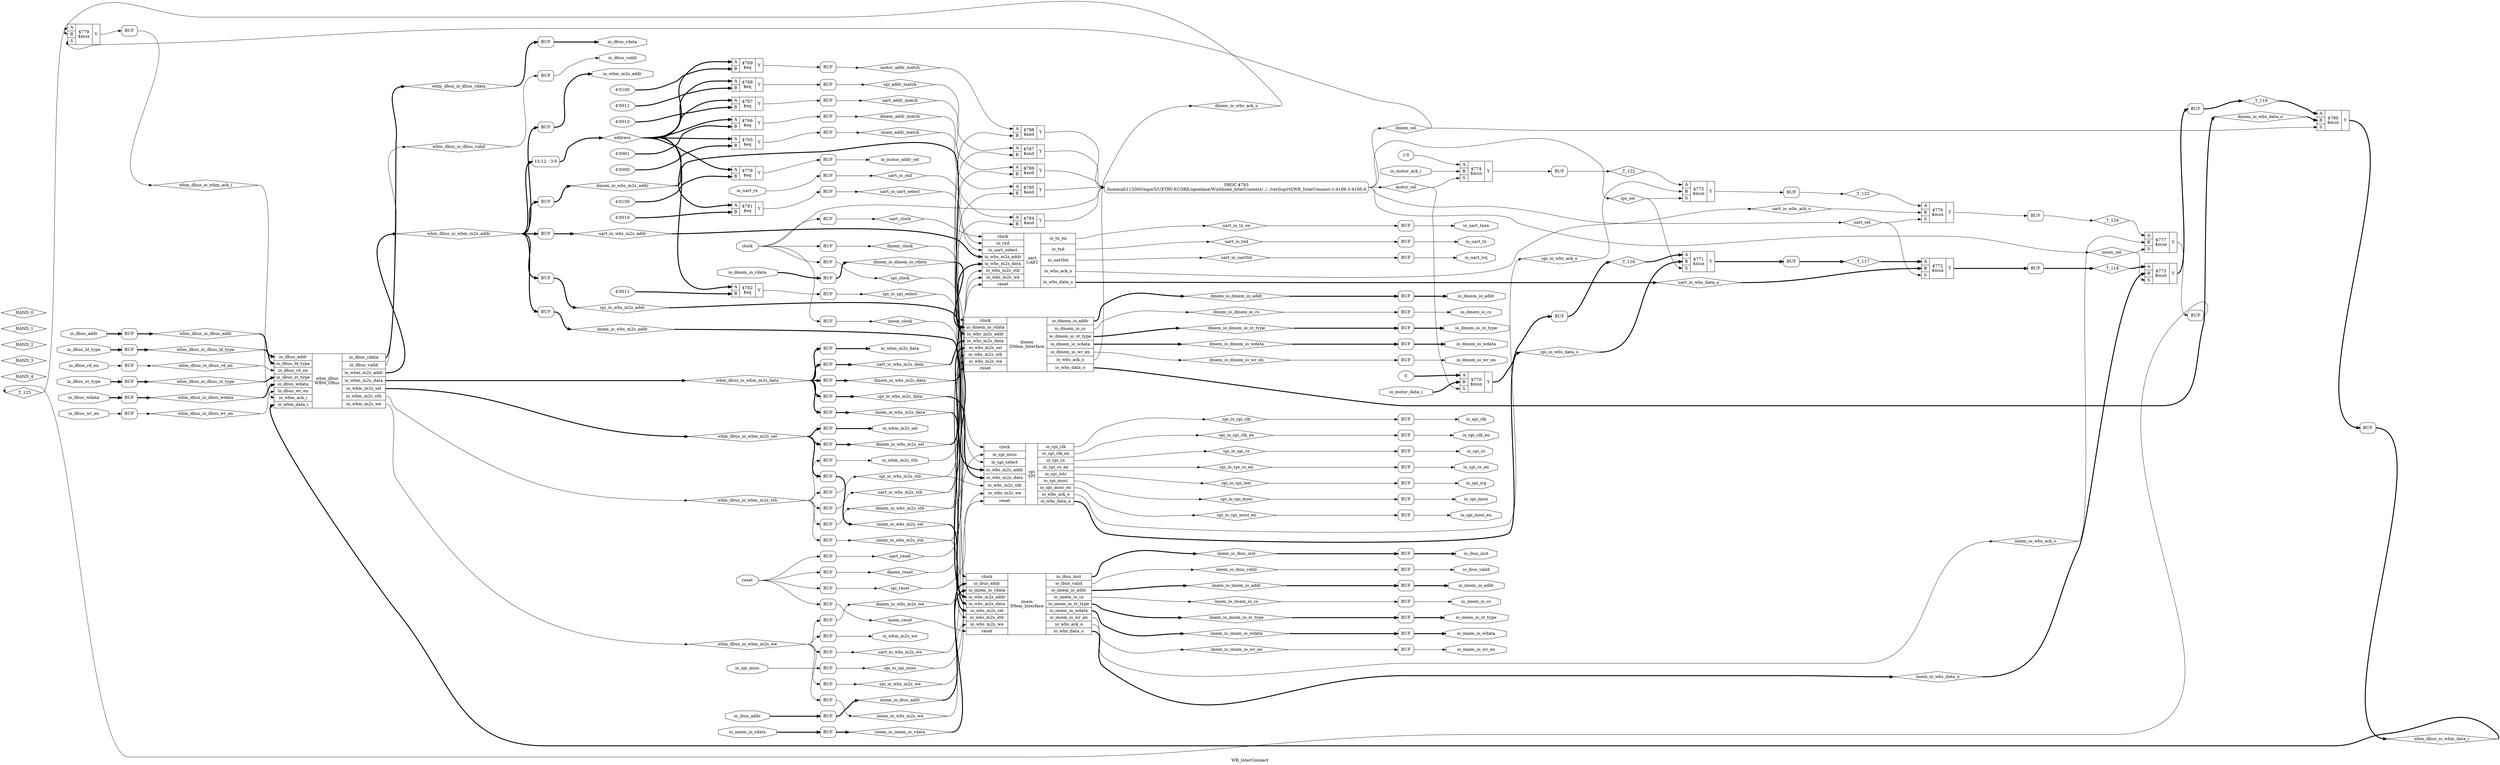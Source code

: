 digraph "WB_InterConnect" {
label="WB_InterConnect";
rankdir="LR";
remincross=true;
n29 [ shape=diamond, label="_T_125", color="black", fontcolor="black" ];
n30 [ shape=diamond, label="_T_124", color="black", fontcolor="black" ];
n31 [ shape=diamond, label="_T_123", color="black", fontcolor="black" ];
n32 [ shape=diamond, label="_T_122", color="black", fontcolor="black" ];
n33 [ shape=diamond, label="_T_119", color="black", fontcolor="black" ];
n34 [ shape=diamond, label="_T_118", color="black", fontcolor="black" ];
n35 [ shape=diamond, label="_T_117", color="black", fontcolor="black" ];
n36 [ shape=diamond, label="_T_116", color="black", fontcolor="black" ];
n37 [ shape=diamond, label="_RAND_4", color="black", fontcolor="black" ];
n38 [ shape=diamond, label="motor_sel", color="black", fontcolor="black" ];
n39 [ shape=diamond, label="_RAND_3", color="black", fontcolor="black" ];
n40 [ shape=diamond, label="spi_sel", color="black", fontcolor="black" ];
n41 [ shape=diamond, label="_RAND_2", color="black", fontcolor="black" ];
n42 [ shape=diamond, label="uart_sel", color="black", fontcolor="black" ];
n43 [ shape=diamond, label="_RAND_1", color="black", fontcolor="black" ];
n44 [ shape=diamond, label="dmem_sel", color="black", fontcolor="black" ];
n45 [ shape=diamond, label="_RAND_0", color="black", fontcolor="black" ];
n46 [ shape=diamond, label="imem_sel", color="black", fontcolor="black" ];
n47 [ shape=diamond, label="motor_addr_match", color="black", fontcolor="black" ];
n48 [ shape=diamond, label="spi_addr_match", color="black", fontcolor="black" ];
n49 [ shape=diamond, label="uart_addr_match", color="black", fontcolor="black" ];
n50 [ shape=diamond, label="dmem_addr_match", color="black", fontcolor="black" ];
n51 [ shape=diamond, label="imem_addr_match", color="black", fontcolor="black" ];
n52 [ shape=diamond, label="address", color="black", fontcolor="black" ];
n53 [ shape=diamond, label="spi_io_wbs_data_o", color="black", fontcolor="black" ];
n54 [ shape=diamond, label="spi_io_wbs_ack_o", color="black", fontcolor="black" ];
n55 [ shape=diamond, label="spi_io_wbs_m2s_stb", color="black", fontcolor="black" ];
n56 [ shape=diamond, label="spi_io_wbs_m2s_we", color="black", fontcolor="black" ];
n57 [ shape=diamond, label="spi_io_wbs_m2s_data", color="black", fontcolor="black" ];
n58 [ shape=diamond, label="spi_io_wbs_m2s_addr", color="black", fontcolor="black" ];
n59 [ shape=diamond, label="spi_io_spi_intr", color="black", fontcolor="black" ];
n60 [ shape=diamond, label="spi_io_spi_miso", color="black", fontcolor="black" ];
n61 [ shape=diamond, label="spi_io_spi_mosi_en", color="black", fontcolor="black" ];
n62 [ shape=diamond, label="spi_io_spi_clk_en", color="black", fontcolor="black" ];
n63 [ shape=diamond, label="spi_io_spi_cs_en", color="black", fontcolor="black" ];
n64 [ shape=diamond, label="spi_io_spi_mosi", color="black", fontcolor="black" ];
n65 [ shape=diamond, label="spi_io_spi_clk", color="black", fontcolor="black" ];
n66 [ shape=diamond, label="spi_io_spi_cs", color="black", fontcolor="black" ];
n67 [ shape=diamond, label="spi_io_spi_select", color="black", fontcolor="black" ];
n68 [ shape=diamond, label="spi_reset", color="black", fontcolor="black" ];
n69 [ shape=diamond, label="spi_clock", color="black", fontcolor="black" ];
n70 [ shape=diamond, label="uart_io_wbs_data_o", color="black", fontcolor="black" ];
n71 [ shape=diamond, label="uart_io_wbs_ack_o", color="black", fontcolor="black" ];
n72 [ shape=diamond, label="uart_io_wbs_m2s_stb", color="black", fontcolor="black" ];
n73 [ shape=diamond, label="uart_io_wbs_m2s_we", color="black", fontcolor="black" ];
n74 [ shape=diamond, label="uart_io_wbs_m2s_data", color="black", fontcolor="black" ];
n75 [ shape=diamond, label="uart_io_wbs_m2s_addr", color="black", fontcolor="black" ];
n76 [ shape=diamond, label="uart_io_uartInt", color="black", fontcolor="black" ];
n77 [ shape=diamond, label="uart_io_rxd", color="black", fontcolor="black" ];
n78 [ shape=diamond, label="uart_io_tx_en", color="black", fontcolor="black" ];
n79 [ shape=diamond, label="uart_io_txd", color="black", fontcolor="black" ];
n80 [ shape=diamond, label="uart_io_uart_select", color="black", fontcolor="black" ];
n81 [ shape=diamond, label="uart_reset", color="black", fontcolor="black" ];
n82 [ shape=diamond, label="uart_clock", color="black", fontcolor="black" ];
n83 [ shape=diamond, label="wbm_dbus_io_wbm_data_i", color="black", fontcolor="black" ];
n84 [ shape=diamond, label="wbm_dbus_io_wbm_ack_i", color="black", fontcolor="black" ];
n85 [ shape=diamond, label="wbm_dbus_io_wbm_m2s_stb", color="black", fontcolor="black" ];
n86 [ shape=diamond, label="wbm_dbus_io_wbm_m2s_sel", color="black", fontcolor="black" ];
n87 [ shape=diamond, label="wbm_dbus_io_wbm_m2s_we", color="black", fontcolor="black" ];
n88 [ shape=diamond, label="wbm_dbus_io_wbm_m2s_data", color="black", fontcolor="black" ];
n89 [ shape=diamond, label="wbm_dbus_io_wbm_m2s_addr", color="black", fontcolor="black" ];
n90 [ shape=diamond, label="wbm_dbus_io_dbus_valid", color="black", fontcolor="black" ];
n91 [ shape=diamond, label="wbm_dbus_io_dbus_ld_type", color="black", fontcolor="black" ];
n92 [ shape=diamond, label="wbm_dbus_io_dbus_st_type", color="black", fontcolor="black" ];
n93 [ shape=diamond, label="wbm_dbus_io_dbus_wr_en", color="black", fontcolor="black" ];
n94 [ shape=diamond, label="wbm_dbus_io_dbus_rd_en", color="black", fontcolor="black" ];
n95 [ shape=diamond, label="wbm_dbus_io_dbus_rdata", color="black", fontcolor="black" ];
n96 [ shape=diamond, label="wbm_dbus_io_dbus_wdata", color="black", fontcolor="black" ];
n97 [ shape=diamond, label="wbm_dbus_io_dbus_addr", color="black", fontcolor="black" ];
n98 [ shape=diamond, label="imem_io_imem_io_st_type", color="black", fontcolor="black" ];
n99 [ shape=diamond, label="imem_io_imem_io_cs", color="black", fontcolor="black" ];
n100 [ shape=diamond, label="imem_io_imem_io_wr_en", color="black", fontcolor="black" ];
n101 [ shape=diamond, label="imem_io_imem_io_wdata", color="black", fontcolor="black" ];
n102 [ shape=diamond, label="imem_io_imem_io_rdata", color="black", fontcolor="black" ];
n103 [ shape=diamond, label="imem_io_imem_io_addr", color="black", fontcolor="black" ];
n104 [ shape=diamond, label="imem_io_wbs_data_o", color="black", fontcolor="black" ];
n105 [ shape=diamond, label="imem_io_wbs_ack_o", color="black", fontcolor="black" ];
n106 [ shape=diamond, label="imem_io_wbs_m2s_stb", color="black", fontcolor="black" ];
n107 [ shape=diamond, label="imem_io_wbs_m2s_sel", color="black", fontcolor="black" ];
n108 [ shape=diamond, label="imem_io_wbs_m2s_we", color="black", fontcolor="black" ];
n109 [ shape=diamond, label="imem_io_wbs_m2s_data", color="black", fontcolor="black" ];
n110 [ shape=diamond, label="imem_io_wbs_m2s_addr", color="black", fontcolor="black" ];
n111 [ shape=diamond, label="imem_io_ibus_valid", color="black", fontcolor="black" ];
n112 [ shape=diamond, label="imem_io_ibus_inst", color="black", fontcolor="black" ];
n113 [ shape=diamond, label="imem_io_ibus_addr", color="black", fontcolor="black" ];
n114 [ shape=diamond, label="imem_reset", color="black", fontcolor="black" ];
n115 [ shape=diamond, label="imem_clock", color="black", fontcolor="black" ];
n116 [ shape=diamond, label="dmem_io_dmem_io_st_type", color="black", fontcolor="black" ];
n117 [ shape=diamond, label="dmem_io_dmem_io_wr_en", color="black", fontcolor="black" ];
n118 [ shape=diamond, label="dmem_io_dmem_io_cs", color="black", fontcolor="black" ];
n119 [ shape=diamond, label="dmem_io_dmem_io_rdata", color="black", fontcolor="black" ];
n120 [ shape=diamond, label="dmem_io_dmem_io_wdata", color="black", fontcolor="black" ];
n121 [ shape=diamond, label="dmem_io_dmem_io_addr", color="black", fontcolor="black" ];
n122 [ shape=diamond, label="dmem_io_wbs_data_o", color="black", fontcolor="black" ];
n123 [ shape=diamond, label="dmem_io_wbs_ack_o", color="black", fontcolor="black" ];
n124 [ shape=diamond, label="dmem_io_wbs_m2s_stb", color="black", fontcolor="black" ];
n125 [ shape=diamond, label="dmem_io_wbs_m2s_sel", color="black", fontcolor="black" ];
n126 [ shape=diamond, label="dmem_io_wbs_m2s_we", color="black", fontcolor="black" ];
n127 [ shape=diamond, label="dmem_io_wbs_m2s_data", color="black", fontcolor="black" ];
n128 [ shape=diamond, label="dmem_io_wbs_m2s_addr", color="black", fontcolor="black" ];
n129 [ shape=diamond, label="dmem_reset", color="black", fontcolor="black" ];
n130 [ shape=diamond, label="dmem_clock", color="black", fontcolor="black" ];
n131 [ shape=octagon, label="io_motor_addr_sel", color="black", fontcolor="black" ];
n132 [ shape=octagon, label="io_motor_data_i", color="black", fontcolor="black" ];
n133 [ shape=octagon, label="io_motor_ack_i", color="black", fontcolor="black" ];
n134 [ shape=octagon, label="io_spi_mosi_en", color="black", fontcolor="black" ];
n135 [ shape=octagon, label="io_spi_clk_en", color="black", fontcolor="black" ];
n136 [ shape=octagon, label="io_spi_cs_en", color="black", fontcolor="black" ];
n137 [ shape=octagon, label="io_spi_irq", color="black", fontcolor="black" ];
n138 [ shape=octagon, label="io_spi_miso", color="black", fontcolor="black" ];
n139 [ shape=octagon, label="io_spi_mosi", color="black", fontcolor="black" ];
n140 [ shape=octagon, label="io_spi_clk", color="black", fontcolor="black" ];
n141 [ shape=octagon, label="io_spi_cs", color="black", fontcolor="black" ];
n142 [ shape=octagon, label="io_uart_irq", color="black", fontcolor="black" ];
n143 [ shape=octagon, label="io_uart_rx", color="black", fontcolor="black" ];
n144 [ shape=octagon, label="io_uart_txen", color="black", fontcolor="black" ];
n145 [ shape=octagon, label="io_uart_tx", color="black", fontcolor="black" ];
n146 [ shape=octagon, label="io_wbm_m2s_stb", color="black", fontcolor="black" ];
n147 [ shape=octagon, label="io_wbm_m2s_sel", color="black", fontcolor="black" ];
n148 [ shape=octagon, label="io_wbm_m2s_we", color="black", fontcolor="black" ];
n149 [ shape=octagon, label="io_wbm_m2s_data", color="black", fontcolor="black" ];
n150 [ shape=octagon, label="io_wbm_m2s_addr", color="black", fontcolor="black" ];
n151 [ shape=octagon, label="io_dmem_io_st_type", color="black", fontcolor="black" ];
n152 [ shape=octagon, label="io_dmem_io_wr_en", color="black", fontcolor="black" ];
n153 [ shape=octagon, label="io_dmem_io_cs", color="black", fontcolor="black" ];
n154 [ shape=octagon, label="io_dmem_io_rdata", color="black", fontcolor="black" ];
n155 [ shape=octagon, label="io_dmem_io_wdata", color="black", fontcolor="black" ];
n156 [ shape=octagon, label="io_dmem_io_addr", color="black", fontcolor="black" ];
n157 [ shape=octagon, label="io_imem_io_st_type", color="black", fontcolor="black" ];
n158 [ shape=octagon, label="io_imem_io_cs", color="black", fontcolor="black" ];
n159 [ shape=octagon, label="io_imem_io_wr_en", color="black", fontcolor="black" ];
n160 [ shape=octagon, label="io_imem_io_wdata", color="black", fontcolor="black" ];
n161 [ shape=octagon, label="io_imem_io_rdata", color="black", fontcolor="black" ];
n162 [ shape=octagon, label="io_imem_io_addr", color="black", fontcolor="black" ];
n163 [ shape=octagon, label="io_ibus_valid", color="black", fontcolor="black" ];
n164 [ shape=octagon, label="io_ibus_inst", color="black", fontcolor="black" ];
n165 [ shape=octagon, label="io_ibus_addr", color="black", fontcolor="black" ];
n166 [ shape=octagon, label="io_dbus_valid", color="black", fontcolor="black" ];
n167 [ shape=octagon, label="io_dbus_ld_type", color="black", fontcolor="black" ];
n168 [ shape=octagon, label="io_dbus_st_type", color="black", fontcolor="black" ];
n169 [ shape=octagon, label="io_dbus_wr_en", color="black", fontcolor="black" ];
n170 [ shape=octagon, label="io_dbus_rd_en", color="black", fontcolor="black" ];
n171 [ shape=octagon, label="io_dbus_rdata", color="black", fontcolor="black" ];
n172 [ shape=octagon, label="io_dbus_wdata", color="black", fontcolor="black" ];
n173 [ shape=octagon, label="io_dbus_addr", color="black", fontcolor="black" ];
n174 [ shape=octagon, label="reset", color="black", fontcolor="black" ];
n175 [ shape=octagon, label="clock", color="black", fontcolor="black" ];
c179 [ shape=record, label="{{<p176> A|<p177> B}|$788\n$and|{<p178> Y}}" ];
c180 [ shape=record, label="{{<p176> A|<p177> B}|$787\n$and|{<p178> Y}}" ];
c181 [ shape=record, label="{{<p176> A|<p177> B}|$786\n$and|{<p178> Y}}" ];
c182 [ shape=record, label="{{<p176> A|<p177> B}|$785\n$and|{<p178> Y}}" ];
c183 [ shape=record, label="{{<p176> A|<p177> B}|$784\n$and|{<p178> Y}}" ];
v0 [ label="4'0011" ];
c184 [ shape=record, label="{{<p176> A|<p177> B}|$782\n$eq|{<p178> Y}}" ];
v1 [ label="4'0010" ];
c185 [ shape=record, label="{{<p176> A|<p177> B}|$781\n$eq|{<p178> Y}}" ];
c187 [ shape=record, label="{{<p176> A|<p177> B|<p186> S}|$780\n$mux|{<p178> Y}}" ];
c188 [ shape=record, label="{{<p176> A|<p177> B|<p186> S}|$779\n$mux|{<p178> Y}}" ];
v2 [ label="4'0100" ];
c189 [ shape=record, label="{{<p176> A|<p177> B}|$778\n$eq|{<p178> Y}}" ];
c190 [ shape=record, label="{{<p176> A|<p177> B|<p186> S}|$777\n$mux|{<p178> Y}}" ];
c191 [ shape=record, label="{{<p176> A|<p177> B|<p186> S}|$776\n$mux|{<p178> Y}}" ];
c192 [ shape=record, label="{{<p176> A|<p177> B|<p186> S}|$775\n$mux|{<p178> Y}}" ];
v3 [ label="1'0" ];
c193 [ shape=record, label="{{<p176> A|<p177> B|<p186> S}|$774\n$mux|{<p178> Y}}" ];
c194 [ shape=record, label="{{<p176> A|<p177> B|<p186> S}|$773\n$mux|{<p178> Y}}" ];
c195 [ shape=record, label="{{<p176> A|<p177> B|<p186> S}|$772\n$mux|{<p178> Y}}" ];
c196 [ shape=record, label="{{<p176> A|<p177> B|<p186> S}|$771\n$mux|{<p178> Y}}" ];
v4 [ label="0" ];
c197 [ shape=record, label="{{<p176> A|<p177> B|<p186> S}|$770\n$mux|{<p178> Y}}" ];
v5 [ label="4'0100" ];
c198 [ shape=record, label="{{<p176> A|<p177> B}|$769\n$eq|{<p178> Y}}" ];
v6 [ label="4'0011" ];
c199 [ shape=record, label="{{<p176> A|<p177> B}|$768\n$eq|{<p178> Y}}" ];
v7 [ label="4'0010" ];
c200 [ shape=record, label="{{<p176> A|<p177> B}|$767\n$eq|{<p178> Y}}" ];
v8 [ label="4'0001" ];
c201 [ shape=record, label="{{<p176> A|<p177> B}|$766\n$eq|{<p178> Y}}" ];
v9 [ label="4'0000" ];
c202 [ shape=record, label="{{<p176> A|<p177> B}|$765\n$eq|{<p178> Y}}" ];
c211 [ shape=record, label="{{<p175> clock|<p138> io_spi_miso|<p203> io_spi_select|<p204> io_wbs_m2s_addr|<p205> io_wbs_m2s_data|<p206> io_wbs_m2s_stb|<p207> io_wbs_m2s_we|<p174> reset}|spi\nSPI|{<p140> io_spi_clk|<p135> io_spi_clk_en|<p141> io_spi_cs|<p136> io_spi_cs_en|<p208> io_spi_intr|<p139> io_spi_mosi|<p134> io_spi_mosi_en|<p209> io_wbs_ack_o|<p210> io_wbs_data_o}}" ];
c217 [ shape=record, label="{{<p175> clock|<p212> io_rxd|<p213> io_uart_select|<p204> io_wbs_m2s_addr|<p205> io_wbs_m2s_data|<p206> io_wbs_m2s_stb|<p207> io_wbs_m2s_we|<p174> reset}|uart\nUART|{<p214> io_tx_en|<p215> io_txd|<p216> io_uartInt|<p209> io_wbs_ack_o|<p210> io_wbs_data_o}}" ];
c220 [ shape=record, label="{{<p173> io_dbus_addr|<p167> io_dbus_ld_type|<p170> io_dbus_rd_en|<p168> io_dbus_st_type|<p172> io_dbus_wdata|<p169> io_dbus_wr_en|<p218> io_wbm_ack_i|<p219> io_wbm_data_i}|wbm_dbus\nWBM_DBus|{<p171> io_dbus_rdata|<p166> io_dbus_valid|<p150> io_wbm_m2s_addr|<p149> io_wbm_m2s_data|<p147> io_wbm_m2s_sel|<p146> io_wbm_m2s_stb|<p148> io_wbm_m2s_we}}" ];
c222 [ shape=record, label="{{<p175> clock|<p165> io_ibus_addr|<p161> io_imem_io_rdata|<p204> io_wbs_m2s_addr|<p205> io_wbs_m2s_data|<p221> io_wbs_m2s_sel|<p206> io_wbs_m2s_stb|<p207> io_wbs_m2s_we|<p174> reset}|imem\nIMem_Interface|{<p164> io_ibus_inst|<p163> io_ibus_valid|<p162> io_imem_io_addr|<p158> io_imem_io_cs|<p157> io_imem_io_st_type|<p160> io_imem_io_wdata|<p159> io_imem_io_wr_en|<p209> io_wbs_ack_o|<p210> io_wbs_data_o}}" ];
c223 [ shape=record, label="{{<p175> clock|<p154> io_dmem_io_rdata|<p204> io_wbs_m2s_addr|<p205> io_wbs_m2s_data|<p221> io_wbs_m2s_sel|<p206> io_wbs_m2s_stb|<p207> io_wbs_m2s_we|<p174> reset}|dmem\nDMem_Interface|{<p156> io_dmem_io_addr|<p153> io_dmem_io_cs|<p151> io_dmem_io_st_type|<p155> io_dmem_io_wdata|<p152> io_dmem_io_wr_en|<p209> io_wbs_ack_o|<p210> io_wbs_data_o}}" ];
p10 [shape=box, style=rounded, label="PROC $783\n/home/ali112000/mpw5/UETRV-ECORE/openlane/Wishbone_InterConnect/../../verilog/rtl/WB_InterConnect.v:4189.3-4195.6"];
x11 [ shape=record, style=rounded, label="<s0> 15:12 - 3:0 " ];
x12 [shape=box, style=rounded, label="BUF"];
x13 [shape=box, style=rounded, label="BUF"];
x14 [shape=box, style=rounded, label="BUF"];
x15 [shape=box, style=rounded, label="BUF"];
x16 [shape=box, style=rounded, label="BUF"];
x17 [shape=box, style=rounded, label="BUF"];
x18 [shape=box, style=rounded, label="BUF"];
x19 [shape=box, style=rounded, label="BUF"];
x20 [shape=box, style=rounded, label="BUF"];
x21 [shape=box, style=rounded, label="BUF"];
x22 [shape=box, style=rounded, label="BUF"];
x23 [shape=box, style=rounded, label="BUF"];
x24 [shape=box, style=rounded, label="BUF"];
x25 [shape=box, style=rounded, label="BUF"];
x26 [shape=box, style=rounded, label="BUF"];
x27 [shape=box, style=rounded, label="BUF"];
x28 [shape=box, style=rounded, label="BUF"];
x29 [shape=box, style=rounded, label="BUF"];
x30 [shape=box, style=rounded, label="BUF"];
x31 [shape=box, style=rounded, label="BUF"];
x32 [shape=box, style=rounded, label="BUF"];
x33 [shape=box, style=rounded, label="BUF"];
x34 [shape=box, style=rounded, label="BUF"];
x35 [shape=box, style=rounded, label="BUF"];
x36 [shape=box, style=rounded, label="BUF"];
x37 [shape=box, style=rounded, label="BUF"];
x38 [shape=box, style=rounded, label="BUF"];
x39 [shape=box, style=rounded, label="BUF"];
x40 [shape=box, style=rounded, label="BUF"];
x41 [shape=box, style=rounded, label="BUF"];
x42 [shape=box, style=rounded, label="BUF"];
x43 [shape=box, style=rounded, label="BUF"];
x44 [shape=box, style=rounded, label="BUF"];
x45 [shape=box, style=rounded, label="BUF"];
x46 [shape=box, style=rounded, label="BUF"];
x47 [shape=box, style=rounded, label="BUF"];
x48 [shape=box, style=rounded, label="BUF"];
x49 [shape=box, style=rounded, label="BUF"];
x50 [shape=box, style=rounded, label="BUF"];
x51 [shape=box, style=rounded, label="BUF"];
x52 [shape=box, style=rounded, label="BUF"];
x53 [shape=box, style=rounded, label="BUF"];
x54 [shape=box, style=rounded, label="BUF"];
x55 [shape=box, style=rounded, label="BUF"];
x56 [shape=box, style=rounded, label="BUF"];
x57 [shape=box, style=rounded, label="BUF"];
x58 [shape=box, style=rounded, label="BUF"];
x59 [shape=box, style=rounded, label="BUF"];
x60 [shape=box, style=rounded, label="BUF"];
x61 [shape=box, style=rounded, label="BUF"];
x62 [shape=box, style=rounded, label="BUF"];
x63 [shape=box, style=rounded, label="BUF"];
x64 [shape=box, style=rounded, label="BUF"];
x65 [shape=box, style=rounded, label="BUF"];
x66 [shape=box, style=rounded, label="BUF"];
x67 [shape=box, style=rounded, label="BUF"];
x68 [shape=box, style=rounded, label="BUF"];
x69 [shape=box, style=rounded, label="BUF"];
x70 [shape=box, style=rounded, label="BUF"];
x71 [shape=box, style=rounded, label="BUF"];
x72 [shape=box, style=rounded, label="BUF"];
x73 [shape=box, style=rounded, label="BUF"];
x74 [shape=box, style=rounded, label="BUF"];
x75 [shape=box, style=rounded, label="BUF"];
x76 [shape=box, style=rounded, label="BUF"];
x77 [shape=box, style=rounded, label="BUF"];
x78 [shape=box, style=rounded, label="BUF"];
x79 [shape=box, style=rounded, label="BUF"];
x80 [shape=box, style=rounded, label="BUF"];
x81 [shape=box, style=rounded, label="BUF"];
x82 [shape=box, style=rounded, label="BUF"];
x83 [shape=box, style=rounded, label="BUF"];
x84 [shape=box, style=rounded, label="BUF"];
x85 [shape=box, style=rounded, label="BUF"];
x86 [shape=box, style=rounded, label="BUF"];
x87 [shape=box, style=rounded, label="BUF"];
x88 [shape=box, style=rounded, label="BUF"];
x89 [shape=box, style=rounded, label="BUF"];
x90 [shape=box, style=rounded, label="BUF"];
x91 [shape=box, style=rounded, label="BUF"];
x92 [shape=box, style=rounded, label="BUF"];
x93 [shape=box, style=rounded, label="BUF"];
x94 [shape=box, style=rounded, label="BUF"];
x95 [shape=box, style=rounded, label="BUF"];
c179:p178:e -> p10:w [color="black", label=""];
c222:p159:e -> n100:w [color="black", label=""];
n100:e -> x31:w:w [color="black", label=""];
c222:p160:e -> n101:w [color="black", style="setlinewidth(3)", label=""];
n101:e -> x30:w:w [color="black", style="setlinewidth(3)", label=""];
x71:e:e -> n102:w [color="black", style="setlinewidth(3)", label=""];
n102:e -> c222:p161:w [color="black", style="setlinewidth(3)", label=""];
c222:p162:e -> n103:w [color="black", style="setlinewidth(3)", label=""];
n103:e -> x29:w:w [color="black", style="setlinewidth(3)", label=""];
c222:p210:e -> n104:w [color="black", style="setlinewidth(3)", label=""];
n104:e -> c194:p177:w [color="black", style="setlinewidth(3)", label=""];
c222:p209:e -> n105:w [color="black", label=""];
n105:e -> c190:p177:w [color="black", label=""];
x70:e:e -> n106:w [color="black", label=""];
n106:e -> c183:p177:w [color="black", label=""];
n106:e -> c222:p206:w [color="black", label=""];
x69:e:e -> n107:w [color="black", style="setlinewidth(3)", label=""];
n107:e -> c222:p221:w [color="black", style="setlinewidth(3)", label=""];
x68:e:e -> n108:w [color="black", label=""];
n108:e -> c222:p207:w [color="black", label=""];
x67:e:e -> n109:w [color="black", style="setlinewidth(3)", label=""];
n109:e -> c222:p205:w [color="black", style="setlinewidth(3)", label=""];
c184:p178:e -> x90:w:w [color="black", label=""];
x66:e:e -> n110:w [color="black", style="setlinewidth(3)", label=""];
n110:e -> c222:p204:w [color="black", style="setlinewidth(3)", label=""];
c222:p163:e -> n111:w [color="black", label=""];
n111:e -> x28:w:w [color="black", label=""];
c222:p164:e -> n112:w [color="black", style="setlinewidth(3)", label=""];
n112:e -> x27:w:w [color="black", style="setlinewidth(3)", label=""];
x65:e:e -> n113:w [color="black", style="setlinewidth(3)", label=""];
n113:e -> c222:p165:w [color="black", style="setlinewidth(3)", label=""];
x64:e:e -> n114:w [color="black", label=""];
n114:e -> c222:p174:w [color="black", label=""];
x63:e:e -> n115:w [color="black", label=""];
n115:e -> c222:p175:w [color="black", label=""];
c223:p151:e -> n116:w [color="black", style="setlinewidth(3)", label=""];
n116:e -> x38:w:w [color="black", style="setlinewidth(3)", label=""];
c223:p152:e -> n117:w [color="black", label=""];
n117:e -> x37:w:w [color="black", label=""];
c223:p153:e -> n118:w [color="black", label=""];
n118:e -> x36:w:w [color="black", label=""];
x62:e:e -> n119:w [color="black", style="setlinewidth(3)", label=""];
n119:e -> c223:p154:w [color="black", style="setlinewidth(3)", label=""];
c185:p178:e -> x82:w:w [color="black", label=""];
c223:p155:e -> n120:w [color="black", style="setlinewidth(3)", label=""];
n120:e -> x35:w:w [color="black", style="setlinewidth(3)", label=""];
c223:p156:e -> n121:w [color="black", style="setlinewidth(3)", label=""];
n121:e -> x34:w:w [color="black", style="setlinewidth(3)", label=""];
c223:p210:e -> n122:w [color="black", style="setlinewidth(3)", label=""];
n122:e -> c187:p177:w [color="black", style="setlinewidth(3)", label=""];
c223:p209:e -> n123:w [color="black", label=""];
n123:e -> c188:p177:w [color="black", label=""];
x61:e:e -> n124:w [color="black", label=""];
n124:e -> c182:p177:w [color="black", label=""];
n124:e -> c223:p206:w [color="black", label=""];
x60:e:e -> n125:w [color="black", style="setlinewidth(3)", label=""];
n125:e -> c223:p221:w [color="black", style="setlinewidth(3)", label=""];
x59:e:e -> n126:w [color="black", label=""];
n126:e -> c223:p207:w [color="black", label=""];
x58:e:e -> n127:w [color="black", style="setlinewidth(3)", label=""];
n127:e -> c223:p205:w [color="black", style="setlinewidth(3)", label=""];
x57:e:e -> n128:w [color="black", style="setlinewidth(3)", label=""];
n128:e -> c223:p204:w [color="black", style="setlinewidth(3)", label=""];
x56:e:e -> n129:w [color="black", label=""];
n129:e -> c223:p174:w [color="black", label=""];
c187:p178:e -> x79:w:w [color="black", style="setlinewidth(3)", label=""];
x55:e:e -> n130:w [color="black", label=""];
n130:e -> c223:p175:w [color="black", label=""];
x54:e:e -> n131:w [color="black", label=""];
n132:e -> c197:p177:w [color="black", style="setlinewidth(3)", label=""];
n133:e -> c193:p177:w [color="black", label=""];
x53:e:e -> n134:w [color="black", label=""];
x52:e:e -> n135:w [color="black", label=""];
x51:e:e -> n136:w [color="black", label=""];
x50:e:e -> n137:w [color="black", label=""];
n138:e -> x91:w:w [color="black", label=""];
x49:e:e -> n139:w [color="black", label=""];
c188:p178:e -> x78:w:w [color="black", label=""];
x48:e:e -> n140:w [color="black", label=""];
x47:e:e -> n141:w [color="black", label=""];
x46:e:e -> n142:w [color="black", label=""];
n143:e -> x83:w:w [color="black", label=""];
x45:e:e -> n144:w [color="black", label=""];
x44:e:e -> n145:w [color="black", label=""];
x43:e:e -> n146:w [color="black", label=""];
n146:e -> c179:p177:w [color="black", label=""];
x42:e:e -> n147:w [color="black", style="setlinewidth(3)", label=""];
x41:e:e -> n148:w [color="black", label=""];
x40:e:e -> n149:w [color="black", style="setlinewidth(3)", label=""];
c189:p178:e -> x54:w:w [color="black", label=""];
x39:e:e -> n150:w [color="black", style="setlinewidth(3)", label=""];
x38:e:e -> n151:w [color="black", style="setlinewidth(3)", label=""];
x37:e:e -> n152:w [color="black", label=""];
x36:e:e -> n153:w [color="black", label=""];
n154:e -> x62:w:w [color="black", style="setlinewidth(3)", label=""];
x35:e:e -> n155:w [color="black", style="setlinewidth(3)", label=""];
x34:e:e -> n156:w [color="black", style="setlinewidth(3)", label=""];
x33:e:e -> n157:w [color="black", style="setlinewidth(3)", label=""];
x32:e:e -> n158:w [color="black", label=""];
x31:e:e -> n159:w [color="black", label=""];
c190:p178:e -> x24:w:w [color="black", label=""];
x30:e:e -> n160:w [color="black", style="setlinewidth(3)", label=""];
n161:e -> x71:w:w [color="black", style="setlinewidth(3)", label=""];
x29:e:e -> n162:w [color="black", style="setlinewidth(3)", label=""];
x28:e:e -> n163:w [color="black", label=""];
x27:e:e -> n164:w [color="black", style="setlinewidth(3)", label=""];
n165:e -> x65:w:w [color="black", style="setlinewidth(3)", label=""];
x26:e:e -> n166:w [color="black", label=""];
n167:e -> x77:w:w [color="black", style="setlinewidth(3)", label=""];
n168:e -> x76:w:w [color="black", style="setlinewidth(3)", label=""];
n169:e -> x75:w:w [color="black", label=""];
c191:p178:e -> x23:w:w [color="black", label=""];
n170:e -> x74:w:w [color="black", label=""];
x25:e:e -> n171:w [color="black", style="setlinewidth(3)", label=""];
n172:e -> x73:w:w [color="black", style="setlinewidth(3)", label=""];
n173:e -> x72:w:w [color="black", style="setlinewidth(3)", label=""];
n174:e -> x56:w:w [color="black", label=""];
n174:e -> x64:w:w [color="black", label=""];
n174:e -> x81:w:w [color="black", label=""];
n174:e -> x89:w:w [color="black", label=""];
n175:e -> p10:w [color="black", label=""];
n175:e -> x55:w:w [color="black", label=""];
n175:e -> x63:w:w [color="black", label=""];
n175:e -> x80:w:w [color="black", label=""];
n175:e -> x88:w:w [color="black", label=""];
c192:p178:e -> x22:w:w [color="black", label=""];
c193:p178:e -> x21:w:w [color="black", label=""];
c180:p178:e -> p10:w [color="black", label=""];
c194:p178:e -> x20:w:w [color="black", style="setlinewidth(3)", label=""];
c195:p178:e -> x19:w:w [color="black", style="setlinewidth(3)", label=""];
c196:p178:e -> x18:w:w [color="black", style="setlinewidth(3)", label=""];
c197:p178:e -> x17:w:w [color="black", style="setlinewidth(3)", label=""];
c198:p178:e -> x16:w:w [color="black", label=""];
c199:p178:e -> x15:w:w [color="black", label=""];
c200:p178:e -> x14:w:w [color="black", label=""];
c201:p178:e -> x13:w:w [color="black", label=""];
c202:p178:e -> x12:w:w [color="black", label=""];
x24:e:e -> n29:w [color="black", label=""];
n29:e -> c188:p176:w [color="black", label=""];
c181:p178:e -> p10:w [color="black", label=""];
x23:e:e -> n30:w [color="black", label=""];
n30:e -> c190:p176:w [color="black", label=""];
x22:e:e -> n31:w [color="black", label=""];
n31:e -> c191:p176:w [color="black", label=""];
x21:e:e -> n32:w [color="black", label=""];
n32:e -> c192:p176:w [color="black", label=""];
x20:e:e -> n33:w [color="black", style="setlinewidth(3)", label=""];
n33:e -> c187:p176:w [color="black", style="setlinewidth(3)", label=""];
x19:e:e -> n34:w [color="black", style="setlinewidth(3)", label=""];
n34:e -> c194:p176:w [color="black", style="setlinewidth(3)", label=""];
x18:e:e -> n35:w [color="black", style="setlinewidth(3)", label=""];
n35:e -> c195:p176:w [color="black", style="setlinewidth(3)", label=""];
x17:e:e -> n36:w [color="black", style="setlinewidth(3)", label=""];
n36:e -> c196:p176:w [color="black", style="setlinewidth(3)", label=""];
p10:e -> n38:w [color="black", label=""];
n38:e -> c193:p186:w [color="black", label=""];
n38:e -> c197:p186:w [color="black", label=""];
c182:p178:e -> p10:w [color="black", label=""];
p10:e -> n40:w [color="black", label=""];
n40:e -> c192:p186:w [color="black", label=""];
n40:e -> c196:p186:w [color="black", label=""];
p10:e -> n42:w [color="black", label=""];
n42:e -> c191:p186:w [color="black", label=""];
n42:e -> c195:p186:w [color="black", label=""];
p10:e -> n44:w [color="black", label=""];
n44:e -> c187:p186:w [color="black", label=""];
n44:e -> c188:p186:w [color="black", label=""];
p10:e -> n46:w [color="black", label=""];
n46:e -> c190:p186:w [color="black", label=""];
n46:e -> c194:p186:w [color="black", label=""];
x16:e:e -> n47:w [color="black", label=""];
n47:e -> c179:p176:w [color="black", label=""];
x15:e:e -> n48:w [color="black", label=""];
n48:e -> c180:p176:w [color="black", label=""];
x14:e:e -> n49:w [color="black", label=""];
n49:e -> c181:p176:w [color="black", label=""];
c183:p178:e -> p10:w [color="black", label=""];
x13:e:e -> n50:w [color="black", label=""];
n50:e -> c182:p176:w [color="black", label=""];
x12:e:e -> n51:w [color="black", label=""];
n51:e -> c183:p176:w [color="black", label=""];
x11:e -> n52:w [color="black", style="setlinewidth(3)", label=""];
n52:e -> c184:p176:w [color="black", style="setlinewidth(3)", label=""];
n52:e -> c185:p176:w [color="black", style="setlinewidth(3)", label=""];
n52:e -> c189:p176:w [color="black", style="setlinewidth(3)", label=""];
n52:e -> c198:p176:w [color="black", style="setlinewidth(3)", label=""];
n52:e -> c199:p176:w [color="black", style="setlinewidth(3)", label=""];
n52:e -> c200:p176:w [color="black", style="setlinewidth(3)", label=""];
n52:e -> c201:p176:w [color="black", style="setlinewidth(3)", label=""];
n52:e -> c202:p176:w [color="black", style="setlinewidth(3)", label=""];
c211:p210:e -> n53:w [color="black", style="setlinewidth(3)", label=""];
n53:e -> c196:p177:w [color="black", style="setlinewidth(3)", label=""];
c211:p209:e -> n54:w [color="black", label=""];
n54:e -> c192:p177:w [color="black", label=""];
x95:e:e -> n55:w [color="black", label=""];
n55:e -> c180:p177:w [color="black", label=""];
n55:e -> c211:p206:w [color="black", label=""];
x94:e:e -> n56:w [color="black", label=""];
n56:e -> c211:p207:w [color="black", label=""];
x93:e:e -> n57:w [color="black", style="setlinewidth(3)", label=""];
n57:e -> c211:p205:w [color="black", style="setlinewidth(3)", label=""];
x92:e:e -> n58:w [color="black", style="setlinewidth(3)", label=""];
n58:e -> c211:p204:w [color="black", style="setlinewidth(3)", label=""];
c211:p208:e -> n59:w [color="black", label=""];
n59:e -> x50:w:w [color="black", label=""];
x91:e:e -> n60:w [color="black", label=""];
n60:e -> c211:p138:w [color="black", label=""];
c211:p134:e -> n61:w [color="black", label=""];
n61:e -> x53:w:w [color="black", label=""];
c211:p135:e -> n62:w [color="black", label=""];
n62:e -> x52:w:w [color="black", label=""];
c211:p136:e -> n63:w [color="black", label=""];
n63:e -> x51:w:w [color="black", label=""];
c211:p139:e -> n64:w [color="black", label=""];
n64:e -> x49:w:w [color="black", label=""];
c211:p140:e -> n65:w [color="black", label=""];
n65:e -> x48:w:w [color="black", label=""];
c211:p141:e -> n66:w [color="black", label=""];
n66:e -> x47:w:w [color="black", label=""];
x90:e:e -> n67:w [color="black", label=""];
n67:e -> c211:p203:w [color="black", label=""];
x89:e:e -> n68:w [color="black", label=""];
n68:e -> c211:p174:w [color="black", label=""];
x88:e:e -> n69:w [color="black", label=""];
n69:e -> c211:p175:w [color="black", label=""];
c217:p210:e -> n70:w [color="black", style="setlinewidth(3)", label=""];
n70:e -> c195:p177:w [color="black", style="setlinewidth(3)", label=""];
c217:p209:e -> n71:w [color="black", label=""];
n71:e -> c191:p177:w [color="black", label=""];
x87:e:e -> n72:w [color="black", label=""];
n72:e -> c181:p177:w [color="black", label=""];
n72:e -> c217:p206:w [color="black", label=""];
x86:e:e -> n73:w [color="black", label=""];
n73:e -> c217:p207:w [color="black", label=""];
x85:e:e -> n74:w [color="black", style="setlinewidth(3)", label=""];
n74:e -> c217:p205:w [color="black", style="setlinewidth(3)", label=""];
x84:e:e -> n75:w [color="black", style="setlinewidth(3)", label=""];
n75:e -> c217:p204:w [color="black", style="setlinewidth(3)", label=""];
c217:p216:e -> n76:w [color="black", label=""];
n76:e -> x46:w:w [color="black", label=""];
x83:e:e -> n77:w [color="black", label=""];
n77:e -> c217:p212:w [color="black", label=""];
c217:p214:e -> n78:w [color="black", label=""];
n78:e -> x45:w:w [color="black", label=""];
c217:p215:e -> n79:w [color="black", label=""];
n79:e -> x44:w:w [color="black", label=""];
x82:e:e -> n80:w [color="black", label=""];
n80:e -> c217:p213:w [color="black", label=""];
x81:e:e -> n81:w [color="black", label=""];
n81:e -> c217:p174:w [color="black", label=""];
x80:e:e -> n82:w [color="black", label=""];
n82:e -> c217:p175:w [color="black", label=""];
x79:e:e -> n83:w [color="black", style="setlinewidth(3)", label=""];
n83:e -> c220:p219:w [color="black", style="setlinewidth(3)", label=""];
x78:e:e -> n84:w [color="black", label=""];
n84:e -> c220:p218:w [color="black", label=""];
c220:p146:e -> n85:w [color="black", label=""];
n85:e -> x43:w:w [color="black", label=""];
n85:e -> x61:w:w [color="black", label=""];
n85:e -> x70:w:w [color="black", label=""];
n85:e -> x87:w:w [color="black", label=""];
n85:e -> x95:w:w [color="black", label=""];
c220:p147:e -> n86:w [color="black", style="setlinewidth(3)", label=""];
n86:e -> x42:w:w [color="black", style="setlinewidth(3)", label=""];
n86:e -> x60:w:w [color="black", style="setlinewidth(3)", label=""];
n86:e -> x69:w:w [color="black", style="setlinewidth(3)", label=""];
c220:p148:e -> n87:w [color="black", label=""];
n87:e -> x41:w:w [color="black", label=""];
n87:e -> x59:w:w [color="black", label=""];
n87:e -> x68:w:w [color="black", label=""];
n87:e -> x86:w:w [color="black", label=""];
n87:e -> x94:w:w [color="black", label=""];
c220:p149:e -> n88:w [color="black", style="setlinewidth(3)", label=""];
n88:e -> x40:w:w [color="black", style="setlinewidth(3)", label=""];
n88:e -> x58:w:w [color="black", style="setlinewidth(3)", label=""];
n88:e -> x67:w:w [color="black", style="setlinewidth(3)", label=""];
n88:e -> x85:w:w [color="black", style="setlinewidth(3)", label=""];
n88:e -> x93:w:w [color="black", style="setlinewidth(3)", label=""];
c220:p150:e -> n89:w [color="black", style="setlinewidth(3)", label=""];
n89:e -> x11:s0:w [color="black", style="setlinewidth(3)", label=""];
n89:e -> x39:w:w [color="black", style="setlinewidth(3)", label=""];
n89:e -> x57:w:w [color="black", style="setlinewidth(3)", label=""];
n89:e -> x66:w:w [color="black", style="setlinewidth(3)", label=""];
n89:e -> x84:w:w [color="black", style="setlinewidth(3)", label=""];
n89:e -> x92:w:w [color="black", style="setlinewidth(3)", label=""];
c220:p166:e -> n90:w [color="black", label=""];
n90:e -> x26:w:w [color="black", label=""];
x77:e:e -> n91:w [color="black", style="setlinewidth(3)", label=""];
n91:e -> c220:p167:w [color="black", style="setlinewidth(3)", label=""];
x76:e:e -> n92:w [color="black", style="setlinewidth(3)", label=""];
n92:e -> c220:p168:w [color="black", style="setlinewidth(3)", label=""];
x75:e:e -> n93:w [color="black", label=""];
n93:e -> c220:p169:w [color="black", label=""];
x74:e:e -> n94:w [color="black", label=""];
n94:e -> c220:p170:w [color="black", label=""];
c220:p171:e -> n95:w [color="black", style="setlinewidth(3)", label=""];
n95:e -> x25:w:w [color="black", style="setlinewidth(3)", label=""];
x73:e:e -> n96:w [color="black", style="setlinewidth(3)", label=""];
n96:e -> c220:p172:w [color="black", style="setlinewidth(3)", label=""];
x72:e:e -> n97:w [color="black", style="setlinewidth(3)", label=""];
n97:e -> c220:p173:w [color="black", style="setlinewidth(3)", label=""];
c222:p157:e -> n98:w [color="black", style="setlinewidth(3)", label=""];
n98:e -> x33:w:w [color="black", style="setlinewidth(3)", label=""];
c222:p158:e -> n99:w [color="black", label=""];
n99:e -> x32:w:w [color="black", label=""];
v0:e -> c184:p177:w [color="black", style="setlinewidth(3)", label=""];
v1:e -> c185:p177:w [color="black", style="setlinewidth(3)", label=""];
v2:e -> c189:p177:w [color="black", style="setlinewidth(3)", label=""];
v3:e -> c193:p176:w [color="black", label=""];
v4:e -> c197:p176:w [color="black", style="setlinewidth(3)", label=""];
v5:e -> c198:p177:w [color="black", style="setlinewidth(3)", label=""];
v6:e -> c199:p177:w [color="black", style="setlinewidth(3)", label=""];
v7:e -> c200:p177:w [color="black", style="setlinewidth(3)", label=""];
v8:e -> c201:p177:w [color="black", style="setlinewidth(3)", label=""];
v9:e -> c202:p177:w [color="black", style="setlinewidth(3)", label=""];
}
